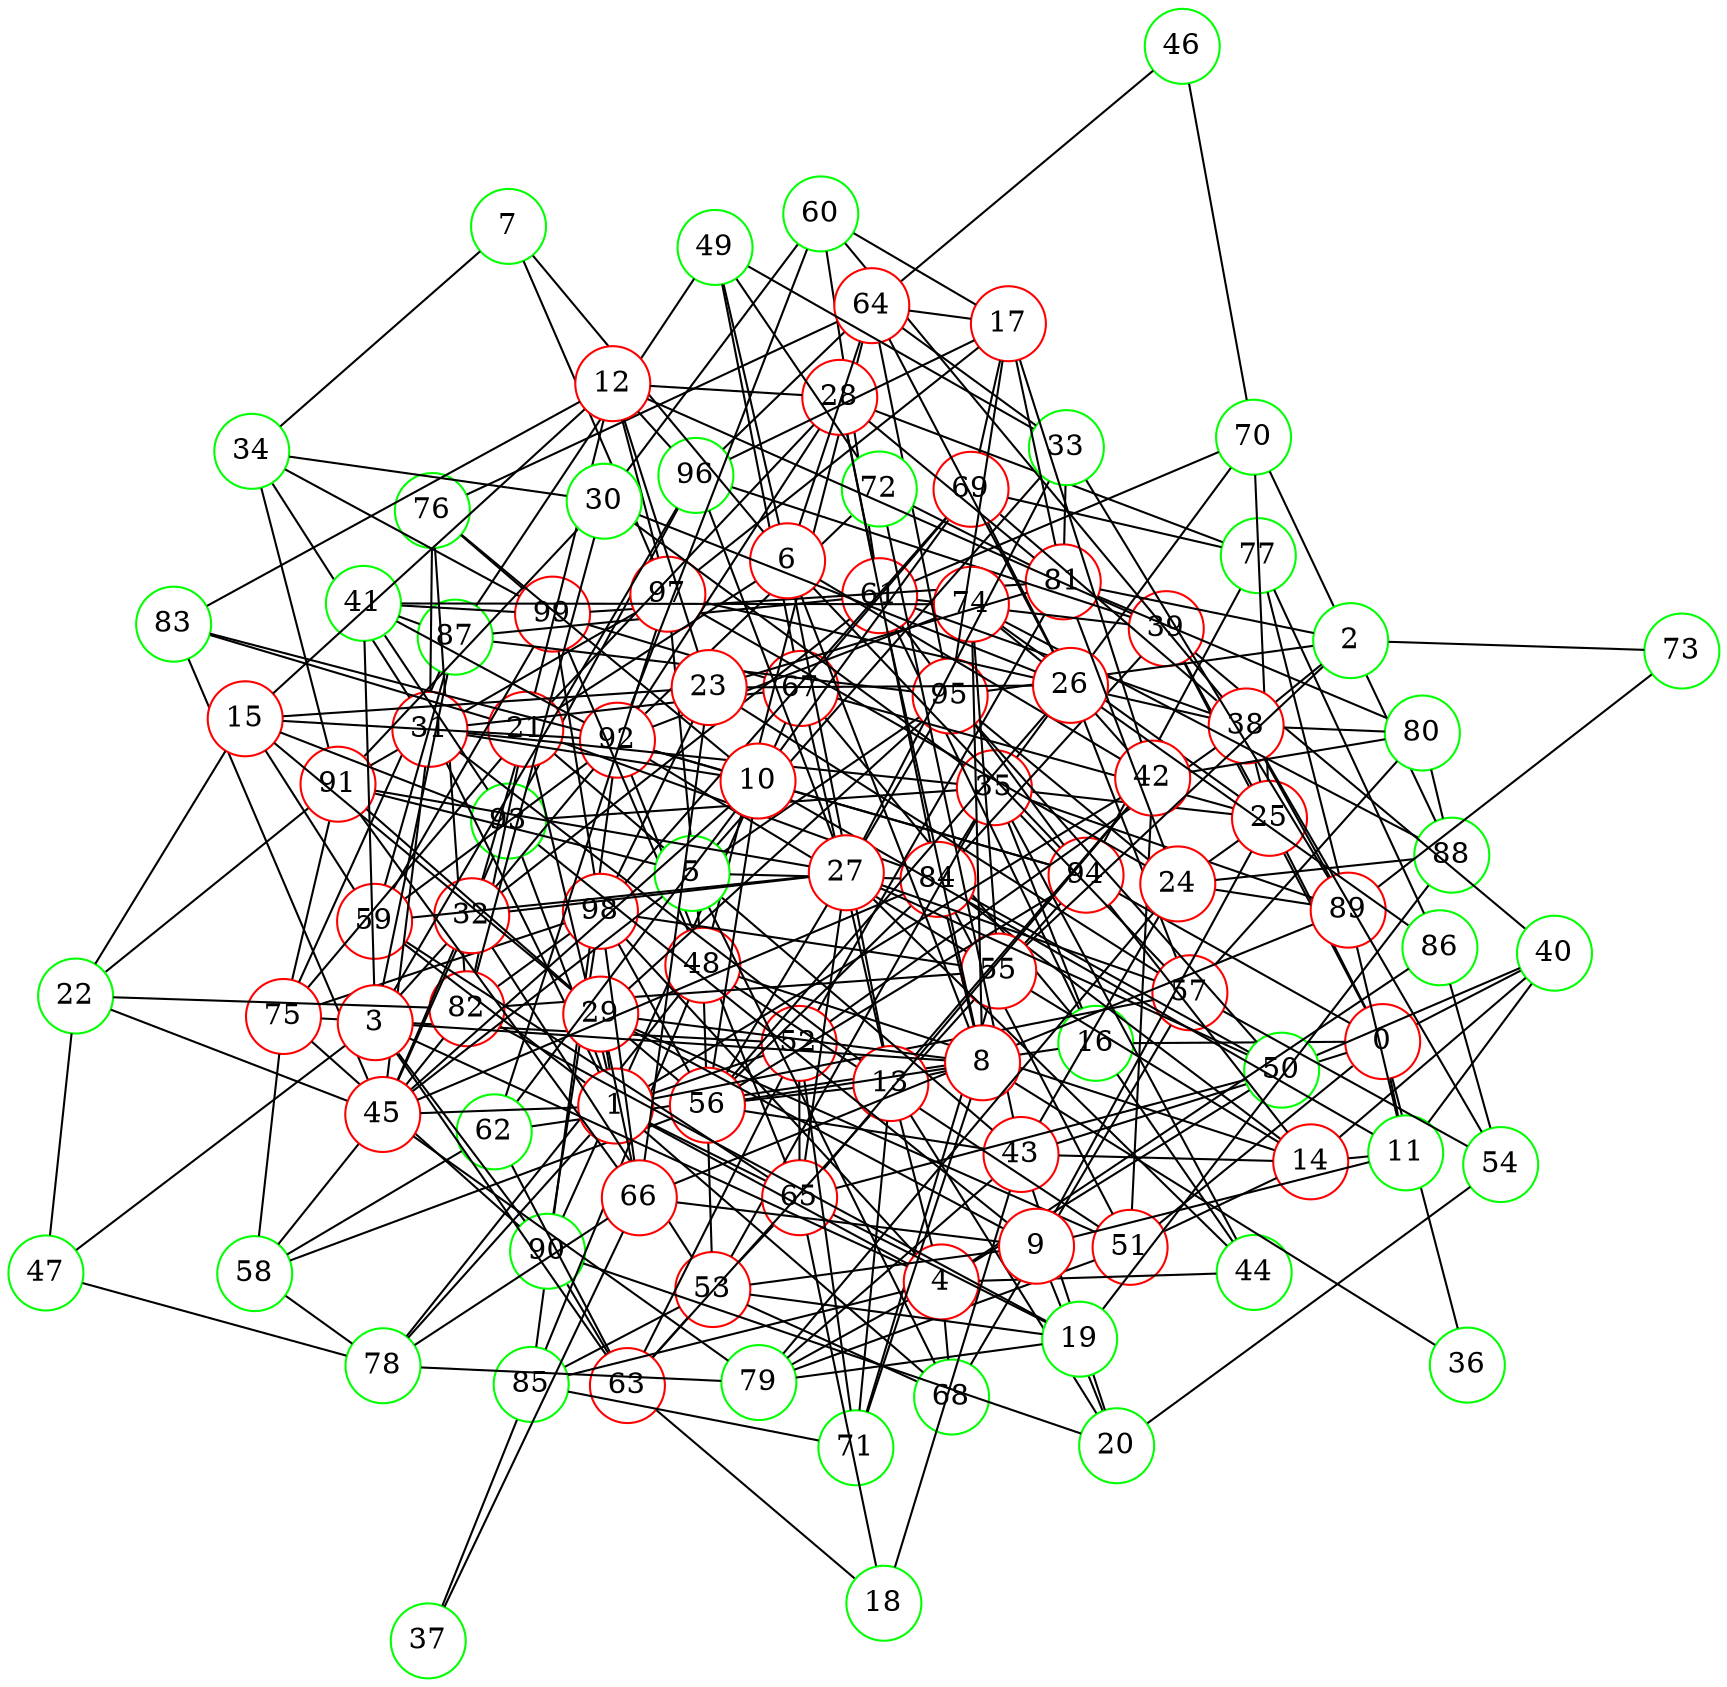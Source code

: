 graph {
graph ["layout"="fdp"]
node ["style"="filled","fillcolor"="white","fixedsize"="true","shape"="circle"]
"0" ["color"="red"]
"16" ["color"="green"]
"35" ["color"="red"]
"84" ["color"="red"]
"53" ["color"="red"]
"65" ["color"="red"]
"92" ["color"="red"]
"94" ["color"="red"]
"68" ["color"="green"]
"85" ["color"="green"]
"63" ["color"="red"]
"90" ["color"="green"]
"98" ["color"="red"]
"99" ["color"="red"]
"70" ["color"="green"]
"88" ["color"="green"]
"57" ["color"="red"]
"80" ["color"="green"]
"81" ["color"="red"]
"89" ["color"="red"]
"44" ["color"="green"]
"93" ["color"="green"]
"96" ["color"="green"]
"67" ["color"="red"]
"69" ["color"="red"]
"77" ["color"="green"]
"86" ["color"="green"]
"61" ["color"="red"]
"87" ["color"="green"]
"95" ["color"="red"]
"62" ["color"="green"]
"97" ["color"="red"]
"51" ["color"="red"]
"79" ["color"="green"]
"36" ["color"="green"]
"39" ["color"="red"]
"40" ["color"="green"]
"50" ["color"="green"]
"25" ["color"="red"]
"38" ["color"="red"]
"52" ["color"="red"]
"71" ["color"="green"]
"75" ["color"="red"]
"91" ["color"="red"]
"54" ["color"="green"]
"60" ["color"="green"]
"74" ["color"="red"]
"11" ["color"="green"]
"14" ["color"="red"]
"48" ["color"="red"]
"64" ["color"="red"]
"76" ["color"="green"]
"82" ["color"="red"]
"78" ["color"="green"]
"55" ["color"="red"]
"43" ["color"="red"]
"56" ["color"="red"]
"58" ["color"="green"]
"72" ["color"="green"]
"1" ["color"="red"]
"4" ["color"="red"]
"13" ["color"="red"]
"20" ["color"="green"]
"42" ["color"="red"]
"31" ["color"="red"]
"34" ["color"="green"]
"45" ["color"="red"]
"83" ["color"="green"]
"21" ["color"="red"]
"32" ["color"="red"]
"28" ["color"="red"]
"59" ["color"="red"]
"29" ["color"="red"]
"66" ["color"="red"]
"2" ["color"="green"]
"73" ["color"="green"]
"3" ["color"="red"]
"8" ["color"="red"]
"41" ["color"="green"]
"47" ["color"="green"]
"5" ["color"="green"]
"33" ["color"="green"]
"49" ["color"="green"]
"6" ["color"="red"]
"7" ["color"="green"]
"9" ["color"="red"]
"10" ["color"="red"]
"12" ["color"="red"]
"23" ["color"="red"]
"26" ["color"="red"]
"30" ["color"="green"]
"15" ["color"="red"]
"22" ["color"="green"]
"17" ["color"="red"]
"18" ["color"="green"]
"19" ["color"="green"]
"24" ["color"="red"]
"27" ["color"="red"]
"37" ["color"="green"]
"46" ["color"="green"]
"0" -- "16"
"0" -- "51"
"0" -- "36"
"0" -- "39"
"0" -- "40"
"0" -- "25"
"0" -- "11"
"0" -- "43"
"0" -- "94"
"16" -- "35"
"16" -- "67"
"16" -- "44"
"16" -- "61"
"16" -- "62"
"35" -- "84"
"35" -- "53"
"35" -- "70"
"35" -- "57"
"35" -- "89"
"35" -- "44"
"35" -- "93"
"53" -- "65"
"53" -- "68"
"53" -- "85"
"53" -- "63"
"65" -- "92"
"92" -- "94"
"85" -- "92"
"63" -- "90"
"63" -- "94"
"90" -- "98"
"98" -- "99"
"70" -- "88"
"57" -- "80"
"57" -- "68"
"80" -- "81"
"80" -- "88"
"81" -- "99"
"93" -- "96"
"67" -- "99"
"67" -- "69"
"67" -- "90"
"69" -- "98"
"69" -- "77"
"77" -- "86"
"77" -- "89"
"77" -- "94"
"61" -- "70"
"61" -- "87"
"61" -- "94"
"87" -- "95"
"62" -- "97"
"62" -- "63"
"51" -- "84"
"51" -- "79"
"39" -- "96"
"39" -- "84"
"39" -- "40"
"39" -- "61"
"40" -- "50"
"50" -- "65"
"50" -- "84"
"50" -- "95"
"25" -- "35"
"25" -- "67"
"25" -- "38"
"25" -- "70"
"25" -- "39"
"25" -- "74"
"38" -- "80"
"38" -- "97"
"38" -- "52"
"38" -- "69"
"38" -- "54"
"38" -- "89"
"38" -- "60"
"38" -- "61"
"52" -- "65"
"52" -- "81"
"52" -- "71"
"52" -- "75"
"52" -- "63"
"71" -- "85"
"75" -- "98"
"75" -- "87"
"75" -- "90"
"75" -- "91"
"91" -- "97"
"54" -- "86"
"54" -- "57"
"60" -- "92"
"60" -- "61"
"74" -- "88"
"74" -- "92"
"11" -- "40"
"11" -- "89"
"11" -- "14"
"14" -- "48"
"14" -- "51"
"14" -- "84"
"14" -- "55"
"14" -- "40"
"14" -- "43"
"14" -- "94"
"48" -- "64"
"48" -- "97"
"48" -- "51"
"48" -- "99"
"48" -- "53"
"48" -- "85"
"48" -- "78"
"64" -- "96"
"64" -- "76"
"64" -- "95"
"76" -- "82"
"76" -- "99"
"82" -- "98"
"78" -- "79"
"55" -- "82"
"55" -- "98"
"55" -- "71"
"55" -- "74"
"55" -- "92"
"43" -- "56"
"43" -- "72"
"43" -- "79"
"56" -- "98"
"56" -- "84"
"56" -- "58"
"56" -- "94"
"58" -- "82"
"58" -- "75"
"58" -- "62"
"58" -- "78"
"72" -- "81"
"72" -- "92"
"1" -- "65"
"1" -- "4"
"1" -- "68"
"1" -- "42"
"1" -- "45"
"1" -- "78"
"1" -- "52"
"1" -- "21"
"1" -- "57"
"1" -- "59"
"1" -- "29"
"1" -- "93"
"1" -- "31"
"4" -- "50"
"4" -- "98"
"4" -- "68"
"4" -- "85"
"4" -- "86"
"4" -- "44"
"4" -- "13"
"4" -- "79"
"13" -- "67"
"13" -- "20"
"13" -- "71"
"13" -- "56"
"13" -- "42"
"13" -- "31"
"20" -- "54"
"20" -- "90"
"20" -- "43"
"42" -- "80"
"42" -- "65"
"42" -- "51"
"31" -- "34"
"31" -- "35"
"31" -- "67"
"31" -- "76"
"31" -- "45"
"34" -- "99"
"34" -- "91"
"45" -- "83"
"45" -- "84"
"45" -- "93"
"45" -- "79"
"83" -- "92"
"21" -- "32"
"21" -- "82"
"21" -- "83"
"21" -- "84"
"21" -- "43"
"21" -- "75"
"21" -- "28"
"32" -- "53"
"32" -- "92"
"32" -- "45"
"32" -- "61"
"28" -- "81"
"28" -- "84"
"28" -- "92"
"28" -- "61"
"28" -- "77"
"59" -- "65"
"59" -- "99"
"59" -- "87"
"59" -- "92"
"29" -- "66"
"29" -- "51"
"29" -- "56"
"29" -- "91"
"29" -- "95"
"66" -- "98"
"66" -- "89"
"66" -- "91"
"66" -- "78"
"2" -- "81"
"2" -- "38"
"2" -- "55"
"2" -- "73"
"2" -- "95"
"73" -- "89"
"3" -- "32"
"3" -- "96"
"3" -- "4"
"3" -- "87"
"3" -- "8"
"3" -- "41"
"3" -- "90"
"3" -- "47"
"3" -- "63"
"8" -- "36"
"8" -- "84"
"8" -- "71"
"8" -- "56"
"8" -- "74"
"8" -- "13"
"8" -- "29"
"8" -- "61"
"41" -- "99"
"41" -- "87"
"41" -- "74"
"41" -- "92"
"41" -- "93"
"47" -- "78"
"5" -- "33"
"5" -- "68"
"5" -- "84"
"5" -- "91"
"5" -- "45"
"5" -- "95"
"33" -- "64"
"33" -- "49"
"33" -- "81"
"33" -- "89"
"49" -- "67"
"49" -- "87"
"49" -- "72"
"6" -- "64"
"6" -- "49"
"6" -- "21"
"6" -- "7"
"6" -- "8"
"6" -- "42"
"6" -- "13"
"6" -- "94"
"7" -- "97"
"7" -- "34"
"9" -- "66"
"9" -- "20"
"9" -- "53"
"9" -- "25"
"9" -- "11"
"9" -- "29"
"9" -- "93"
"10" -- "69"
"10" -- "56"
"10" -- "11"
"10" -- "76"
"10" -- "92"
"10" -- "45"
"10" -- "62"
"10" -- "94"
"10" -- "31"
"12" -- "96"
"12" -- "97"
"12" -- "83"
"12" -- "21"
"12" -- "23"
"12" -- "39"
"12" -- "28"
"12" -- "15"
"23" -- "81"
"23" -- "66"
"23" -- "98"
"23" -- "57"
"23" -- "26"
"26" -- "64"
"26" -- "69"
"26" -- "86"
"26" -- "56"
"26" -- "57"
"26" -- "42"
"26" -- "74"
"26" -- "30"
"30" -- "34"
"30" -- "82"
"30" -- "35"
"30" -- "91"
"30" -- "60"
"15" -- "22"
"15" -- "23"
"15" -- "59"
"15" -- "92"
"15" -- "29"
"15" -- "93"
"22" -- "82"
"22" -- "91"
"22" -- "45"
"22" -- "47"
"17" -- "64"
"17" -- "96"
"17" -- "81"
"17" -- "97"
"17" -- "69"
"17" -- "42"
"17" -- "60"
"17" -- "95"
"18" -- "65"
"18" -- "43"
"18" -- "63"
"19" -- "65"
"19" -- "82"
"19" -- "53"
"19" -- "88"
"19" -- "79"
"24" -- "81"
"24" -- "97"
"24" -- "88"
"24" -- "25"
"24" -- "89"
"24" -- "43"
"24" -- "79"
"24" -- "95"
"27" -- "32"
"27" -- "96"
"27" -- "33"
"27" -- "65"
"27" -- "50"
"27" -- "56"
"27" -- "57"
"27" -- "59"
"27" -- "91"
"27" -- "44"
"27" -- "95"
"37" -- "66"
"37" -- "85"
"46" -- "64"
"46" -- "70"
}